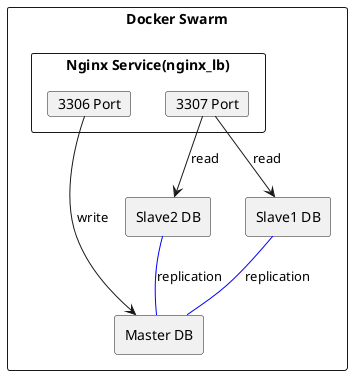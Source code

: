 @startuml

rectangle "Docker Swarm" as ds {
	rectangle "Nginx Service(nginx_lb)" as ns {
		card "3306 Port" as 3306
		card "3307 Port" as 3307

		3306 -[hidden]r- 3307
	}
	rectangle "Master DB" as mdb
	rectangle "Slave1 DB" as s1db
	rectangle "Slave2 DB" as s2db

	mdb -[#blue]u- s1db : replication
	mdb -[#blue]l- s2db : replication

	3306 -d-> mdb : write
	3307 -d-> s1db : read
	3307 -d-> s2db :read
}


@enduml
